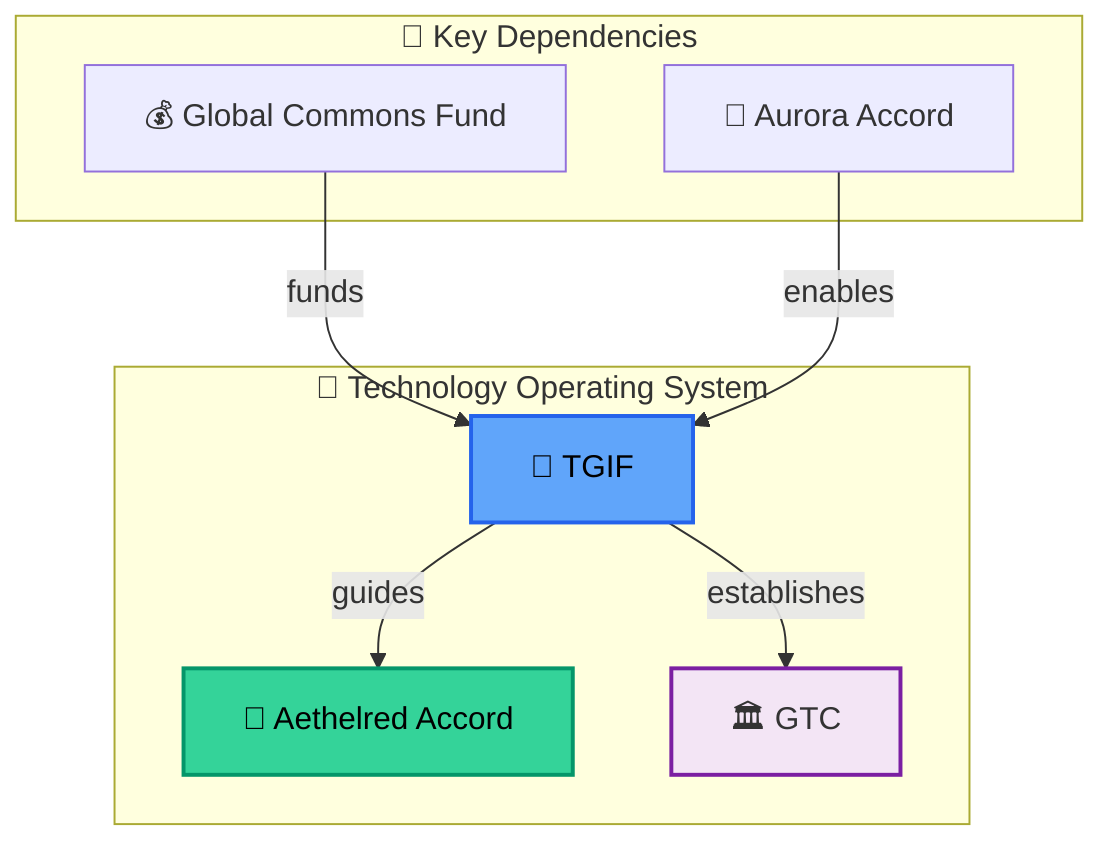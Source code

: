 graph TD
    %% Technology Operating System Cluster Map
    %% Generated from GGF Master Schema
    
    subgraph EXT["🔗 Key Dependencies"]
        direction LR
        mechanism_gcf["💰 Global Commons Fund"]
        framework_aurora_accord["🔮 Aurora Accord"]
    end

    subgraph MAIN["🎯 Technology Operating System"]
        direction TB
        framework_technology_governance["🤖 TGIF"]
        framework_aethelred_accord["🧬 Aethelred Accord"]
        council_gtc["🏛️ GTC"]
    end

    %% External dependencies
    mechanism_gcf -->|"funds"| framework_technology_governance
    framework_aurora_accord -->|"enables"| framework_technology_governance

    %% Internal cluster relationships
    framework_technology_governance -->|"establishes"| council_gtc
    framework_technology_governance -->|"guides"| framework_aethelred_accord

    %% Entity type styling (with tier colors for frameworks)
    classDef framework fill:#e3f2fd,stroke:#1976d2,stroke-width:2px
    classDef council fill:#f3e5f5,stroke:#7b1fa2,stroke-width:2px
    classDef institution fill:#e8f5e8,stroke:#388e3c,stroke-width:2px
    classDef mechanism fill:#fff3e0,stroke:#f57c00,stroke-width:2px
    classDef external fill:#fafafa,stroke:#666,stroke-width:1px,stroke-dasharray: 5 5
    
    %% Tier-based colors for frameworks (matching website CSS)
    classDef tier0 fill:#fbbf24,stroke:#d97706,stroke-width:3px,color:#000
    classDef tier1 fill:#60a5fa,stroke:#2563eb,stroke-width:2px,color:#000
    classDef tier2 fill:#34d399,stroke:#059669,stroke-width:2px,color:#000
    classDef tier3 fill:#a78bfa,stroke:#7c3aed,stroke-width:2px,color:#000
    classDef tier4 fill:#f472b6,stroke:#db2777,stroke-width:2px,color:#000
    class framework_technology_governance tier1
    class framework_aethelred_accord tier2
    class council_gtc council